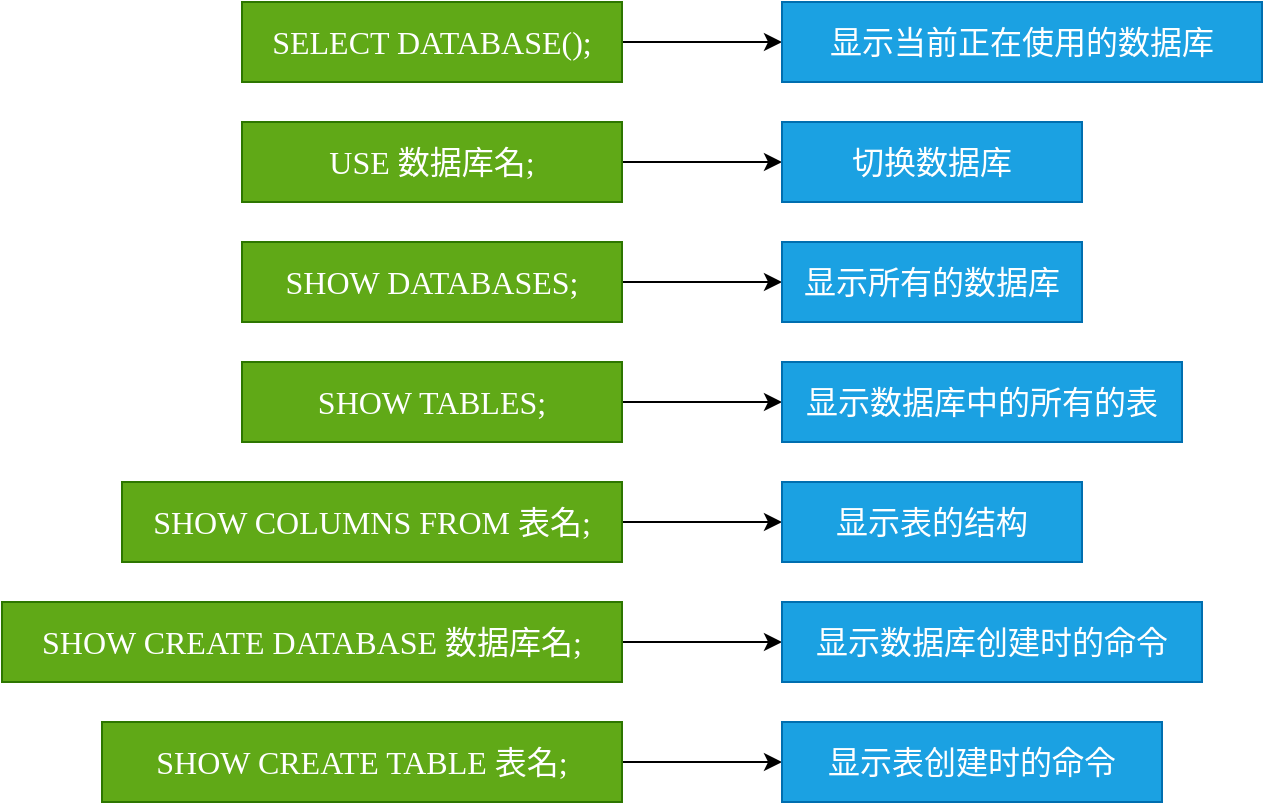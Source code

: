 <mxfile version="14.3.2" type="github">
  <diagram id="r4tI7-QEA74NGSe-jzcr" name="第 1 页">
    <mxGraphModel dx="1422" dy="833" grid="1" gridSize="10" guides="1" tooltips="1" connect="1" arrows="1" fold="1" page="1" pageScale="1" pageWidth="6500" pageHeight="4500" math="0" shadow="0">
      <root>
        <mxCell id="0" />
        <mxCell id="1" parent="0" />
        <mxCell id="pQ-ap-EGcs-gZTDshkdp-6" value="" style="edgeStyle=orthogonalEdgeStyle;rounded=0;orthogonalLoop=1;jettySize=auto;html=1;fontFamily=Verdana;fontSize=16;" edge="1" parent="1" source="pQ-ap-EGcs-gZTDshkdp-3" target="pQ-ap-EGcs-gZTDshkdp-5">
          <mxGeometry relative="1" as="geometry" />
        </mxCell>
        <mxCell id="pQ-ap-EGcs-gZTDshkdp-3" value="SELECT DATABASE();" style="text;html=1;strokeColor=#2D7600;fillColor=#60a917;align=center;verticalAlign=middle;whiteSpace=wrap;rounded=0;fontSize=16;fontColor=#ffffff;fontFamily=Verdana;" vertex="1" parent="1">
          <mxGeometry x="1500" y="140" width="190" height="40" as="geometry" />
        </mxCell>
        <mxCell id="pQ-ap-EGcs-gZTDshkdp-5" value="显示当前正在使用的数据库" style="text;html=1;strokeColor=#006EAF;fillColor=#1ba1e2;align=center;verticalAlign=middle;whiteSpace=wrap;rounded=0;fontSize=16;fontColor=#ffffff;fontFamily=Verdana;" vertex="1" parent="1">
          <mxGeometry x="1770" y="140" width="240" height="40" as="geometry" />
        </mxCell>
        <mxCell id="pQ-ap-EGcs-gZTDshkdp-7" value="" style="edgeStyle=orthogonalEdgeStyle;rounded=0;orthogonalLoop=1;jettySize=auto;html=1;fontFamily=Verdana;fontSize=16;" edge="1" source="pQ-ap-EGcs-gZTDshkdp-8" target="pQ-ap-EGcs-gZTDshkdp-9" parent="1">
          <mxGeometry relative="1" as="geometry" />
        </mxCell>
        <mxCell id="pQ-ap-EGcs-gZTDshkdp-8" value="USE 数据库名;" style="text;html=1;strokeColor=#2D7600;fillColor=#60a917;align=center;verticalAlign=middle;whiteSpace=wrap;rounded=0;fontSize=16;fontColor=#ffffff;fontFamily=Verdana;" vertex="1" parent="1">
          <mxGeometry x="1500" y="200" width="190" height="40" as="geometry" />
        </mxCell>
        <mxCell id="pQ-ap-EGcs-gZTDshkdp-9" value="切换数据库" style="text;html=1;strokeColor=#006EAF;fillColor=#1ba1e2;align=center;verticalAlign=middle;whiteSpace=wrap;rounded=0;fontSize=16;fontColor=#ffffff;fontFamily=Verdana;" vertex="1" parent="1">
          <mxGeometry x="1770" y="200" width="150" height="40" as="geometry" />
        </mxCell>
        <mxCell id="pQ-ap-EGcs-gZTDshkdp-10" value="" style="edgeStyle=orthogonalEdgeStyle;rounded=0;orthogonalLoop=1;jettySize=auto;html=1;fontFamily=Verdana;fontSize=16;" edge="1" source="pQ-ap-EGcs-gZTDshkdp-11" target="pQ-ap-EGcs-gZTDshkdp-12" parent="1">
          <mxGeometry relative="1" as="geometry" />
        </mxCell>
        <mxCell id="pQ-ap-EGcs-gZTDshkdp-11" value="SHOW DATABASES;" style="text;html=1;strokeColor=#2D7600;fillColor=#60a917;align=center;verticalAlign=middle;whiteSpace=wrap;rounded=0;fontSize=16;fontColor=#ffffff;fontFamily=Verdana;" vertex="1" parent="1">
          <mxGeometry x="1500" y="260" width="190" height="40" as="geometry" />
        </mxCell>
        <mxCell id="pQ-ap-EGcs-gZTDshkdp-12" value="显示所有的数据库" style="text;html=1;strokeColor=#006EAF;fillColor=#1ba1e2;align=center;verticalAlign=middle;whiteSpace=wrap;rounded=0;fontSize=16;fontColor=#ffffff;fontFamily=Verdana;" vertex="1" parent="1">
          <mxGeometry x="1770" y="260" width="150" height="40" as="geometry" />
        </mxCell>
        <mxCell id="pQ-ap-EGcs-gZTDshkdp-13" value="" style="edgeStyle=orthogonalEdgeStyle;rounded=0;orthogonalLoop=1;jettySize=auto;html=1;fontFamily=Verdana;fontSize=16;" edge="1" source="pQ-ap-EGcs-gZTDshkdp-14" target="pQ-ap-EGcs-gZTDshkdp-15" parent="1">
          <mxGeometry relative="1" as="geometry" />
        </mxCell>
        <mxCell id="pQ-ap-EGcs-gZTDshkdp-14" value="SHOW TABLES;" style="text;html=1;strokeColor=#2D7600;fillColor=#60a917;align=center;verticalAlign=middle;whiteSpace=wrap;rounded=0;fontSize=16;fontColor=#ffffff;fontFamily=Verdana;" vertex="1" parent="1">
          <mxGeometry x="1500" y="320" width="190" height="40" as="geometry" />
        </mxCell>
        <mxCell id="pQ-ap-EGcs-gZTDshkdp-15" value="显示数据库中的所有的表" style="text;html=1;strokeColor=#006EAF;fillColor=#1ba1e2;align=center;verticalAlign=middle;whiteSpace=wrap;rounded=0;fontSize=16;fontColor=#ffffff;fontFamily=Verdana;" vertex="1" parent="1">
          <mxGeometry x="1770" y="320" width="200" height="40" as="geometry" />
        </mxCell>
        <mxCell id="pQ-ap-EGcs-gZTDshkdp-16" value="" style="edgeStyle=orthogonalEdgeStyle;rounded=0;orthogonalLoop=1;jettySize=auto;html=1;fontFamily=Verdana;fontSize=16;" edge="1" source="pQ-ap-EGcs-gZTDshkdp-17" target="pQ-ap-EGcs-gZTDshkdp-18" parent="1">
          <mxGeometry relative="1" as="geometry" />
        </mxCell>
        <mxCell id="pQ-ap-EGcs-gZTDshkdp-17" value="SHOW COLUMNS FROM 表名;" style="text;html=1;strokeColor=#2D7600;fillColor=#60a917;align=center;verticalAlign=middle;whiteSpace=wrap;rounded=0;fontSize=16;fontColor=#ffffff;fontFamily=Verdana;" vertex="1" parent="1">
          <mxGeometry x="1440" y="380" width="250" height="40" as="geometry" />
        </mxCell>
        <mxCell id="pQ-ap-EGcs-gZTDshkdp-18" value="显示表的结构" style="text;html=1;strokeColor=#006EAF;fillColor=#1ba1e2;align=center;verticalAlign=middle;whiteSpace=wrap;rounded=0;fontSize=16;fontColor=#ffffff;fontFamily=Verdana;" vertex="1" parent="1">
          <mxGeometry x="1770" y="380" width="150" height="40" as="geometry" />
        </mxCell>
        <mxCell id="pQ-ap-EGcs-gZTDshkdp-19" value="" style="edgeStyle=orthogonalEdgeStyle;rounded=0;orthogonalLoop=1;jettySize=auto;html=1;fontFamily=Verdana;fontSize=16;" edge="1" source="pQ-ap-EGcs-gZTDshkdp-20" target="pQ-ap-EGcs-gZTDshkdp-21" parent="1">
          <mxGeometry relative="1" as="geometry" />
        </mxCell>
        <mxCell id="pQ-ap-EGcs-gZTDshkdp-20" value="SHOW CREATE DATABASE 数据库名;" style="text;html=1;strokeColor=#2D7600;fillColor=#60a917;align=center;verticalAlign=middle;whiteSpace=wrap;rounded=0;fontSize=16;fontColor=#ffffff;fontFamily=Verdana;" vertex="1" parent="1">
          <mxGeometry x="1380" y="440" width="310" height="40" as="geometry" />
        </mxCell>
        <mxCell id="pQ-ap-EGcs-gZTDshkdp-21" value="显示数据库创建时的命令" style="text;html=1;strokeColor=#006EAF;fillColor=#1ba1e2;align=center;verticalAlign=middle;whiteSpace=wrap;rounded=0;fontSize=16;fontColor=#ffffff;fontFamily=Verdana;" vertex="1" parent="1">
          <mxGeometry x="1770" y="440" width="210" height="40" as="geometry" />
        </mxCell>
        <mxCell id="pQ-ap-EGcs-gZTDshkdp-22" value="" style="edgeStyle=orthogonalEdgeStyle;rounded=0;orthogonalLoop=1;jettySize=auto;html=1;fontFamily=Verdana;fontSize=16;" edge="1" source="pQ-ap-EGcs-gZTDshkdp-23" target="pQ-ap-EGcs-gZTDshkdp-24" parent="1">
          <mxGeometry relative="1" as="geometry" />
        </mxCell>
        <mxCell id="pQ-ap-EGcs-gZTDshkdp-23" value="SHOW CREATE TABLE 表名;" style="text;html=1;strokeColor=#2D7600;fillColor=#60a917;align=center;verticalAlign=middle;whiteSpace=wrap;rounded=0;fontSize=16;fontColor=#ffffff;fontFamily=Verdana;" vertex="1" parent="1">
          <mxGeometry x="1430" y="500" width="260" height="40" as="geometry" />
        </mxCell>
        <mxCell id="pQ-ap-EGcs-gZTDshkdp-24" value="显示表创建时的命令" style="text;html=1;strokeColor=#006EAF;fillColor=#1ba1e2;align=center;verticalAlign=middle;whiteSpace=wrap;rounded=0;fontSize=16;fontColor=#ffffff;fontFamily=Verdana;" vertex="1" parent="1">
          <mxGeometry x="1770" y="500" width="190" height="40" as="geometry" />
        </mxCell>
      </root>
    </mxGraphModel>
  </diagram>
</mxfile>
